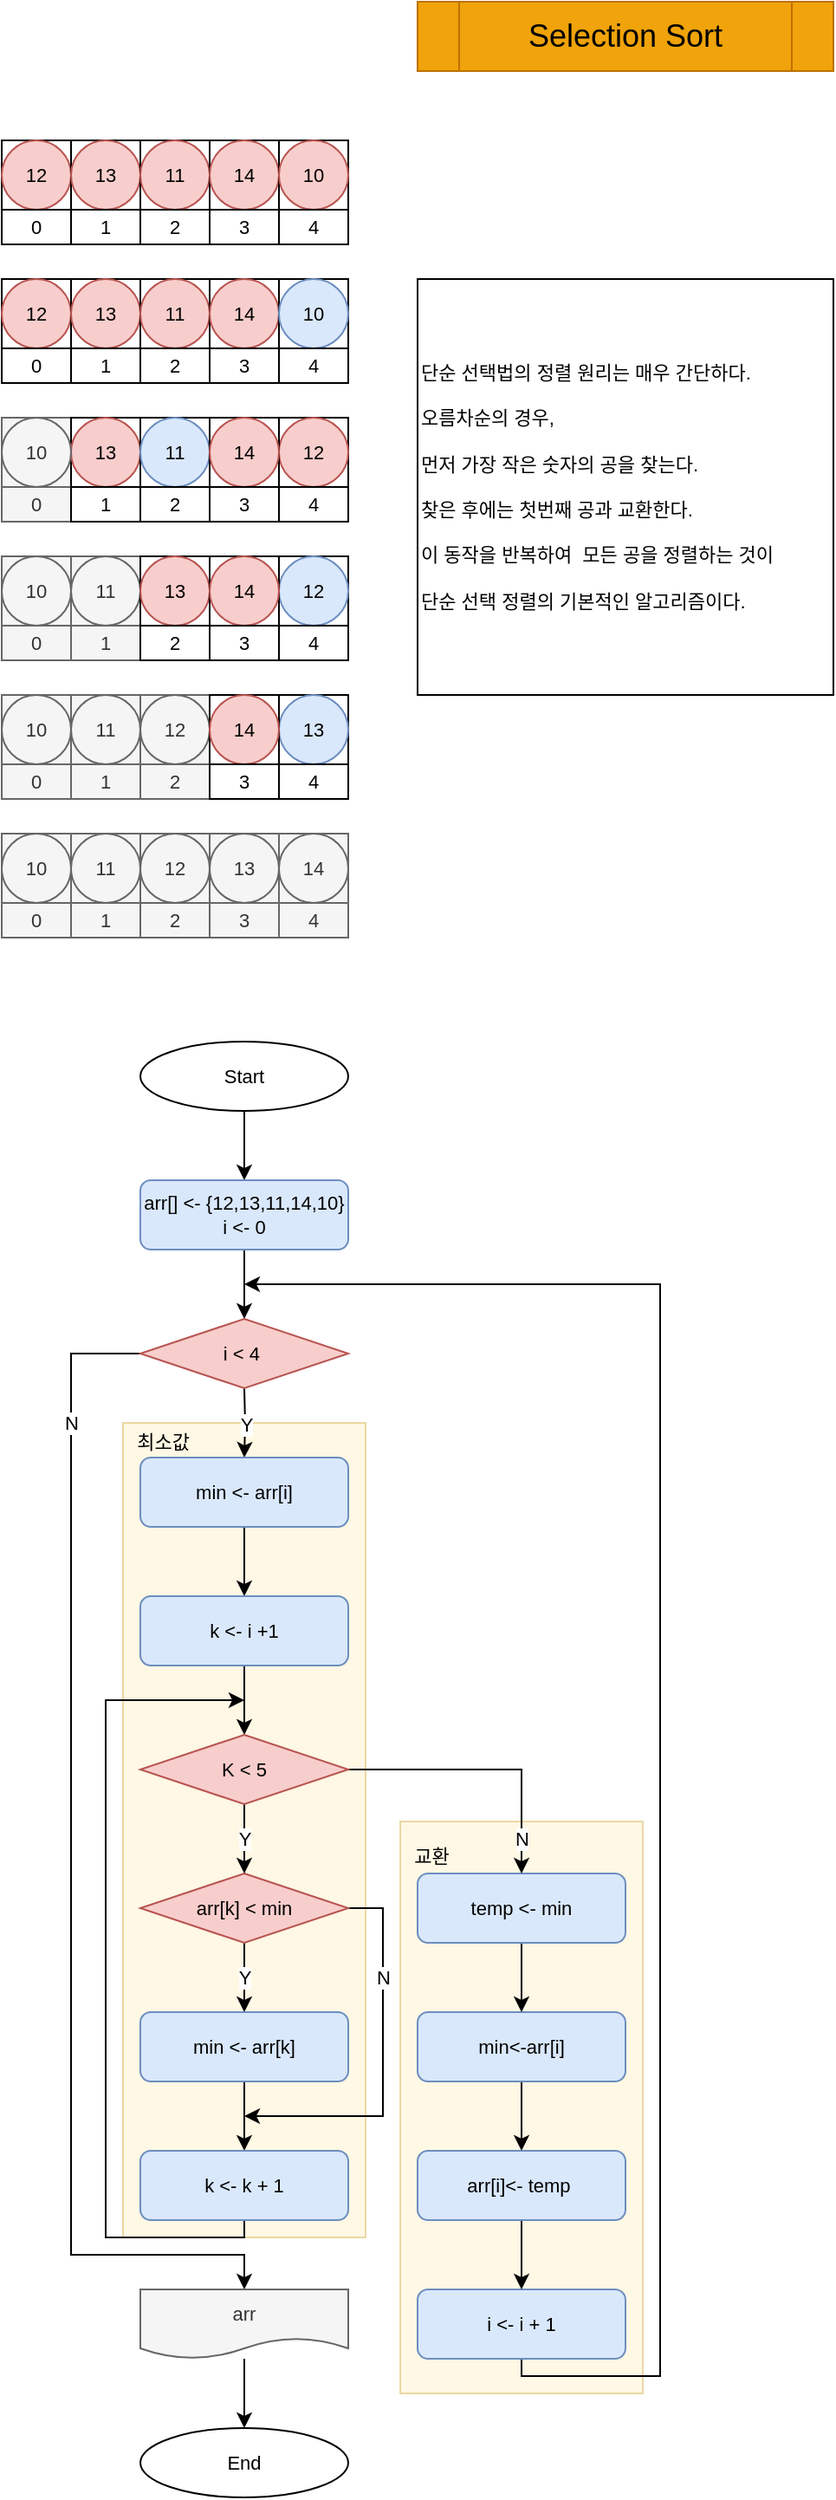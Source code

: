 <mxfile version="19.0.3" type="device"><diagram id="1zaJcTdEsIQ5vD983Wjg" name="Page-1"><mxGraphModel dx="1886" dy="913" grid="1" gridSize="10" guides="1" tooltips="1" connect="1" arrows="1" fold="1" page="1" pageScale="1" pageWidth="850" pageHeight="1100" math="0" shadow="0"><root><mxCell id="0"/><mxCell id="1" parent="0"/><mxCell id="PmNOYI1GM_DrGXLd2gm3-187" value="&amp;nbsp; 최소값&lt;br&gt;&lt;br&gt;&lt;br&gt;&lt;br&gt;&lt;br&gt;&lt;br&gt;&lt;br&gt;&lt;br&gt;&lt;br&gt;&lt;br&gt;&lt;br&gt;&lt;br&gt;&lt;br&gt;&lt;br&gt;&lt;br&gt;&lt;br&gt;&lt;br&gt;&lt;br&gt;&lt;br&gt;&lt;br&gt;&lt;br&gt;&lt;br&gt;&lt;br&gt;&lt;br&gt;&lt;br&gt;&lt;br&gt;&lt;br&gt;&lt;br&gt;&lt;br&gt;&lt;br&gt;&lt;br&gt;&lt;br&gt;&lt;br&gt;&lt;br&gt;&lt;br&gt;" style="rounded=0;whiteSpace=wrap;html=1;fontSize=11;fillColor=#fff2cc;strokeColor=#d6b656;opacity=50;align=left;" vertex="1" parent="1"><mxGeometry x="150" y="860" width="140" height="470" as="geometry"/></mxCell><mxCell id="PmNOYI1GM_DrGXLd2gm3-186" value="&amp;nbsp; 교환&lt;br&gt;&lt;br&gt;&lt;br&gt;&lt;br&gt;&lt;br&gt;&lt;br&gt;&lt;br&gt;&lt;br&gt;&lt;br&gt;&lt;br&gt;&lt;br&gt;&lt;br&gt;&lt;br&gt;&lt;br&gt;&lt;br&gt;&lt;br&gt;&lt;br&gt;&lt;br&gt;&lt;br&gt;&lt;br&gt;&lt;br&gt;&lt;br&gt;&lt;br&gt;" style="rounded=0;whiteSpace=wrap;html=1;fontSize=11;fillColor=#fff2cc;strokeColor=#d6b656;opacity=50;align=left;" vertex="1" parent="1"><mxGeometry x="310" y="1090" width="140" height="330" as="geometry"/></mxCell><mxCell id="PmNOYI1GM_DrGXLd2gm3-51" value="" style="rounded=0;whiteSpace=wrap;html=1;fontSize=11;" vertex="1" parent="1"><mxGeometry x="240" y="280" width="40" height="40" as="geometry"/></mxCell><mxCell id="PmNOYI1GM_DrGXLd2gm3-6" value="Selection Sort" style="shape=process;whiteSpace=wrap;html=1;backgroundOutline=1;fillColor=#f0a30a;fontColor=#000000;strokeColor=#BD7000;fontSize=18;" vertex="1" parent="1"><mxGeometry x="320" y="40" width="240" height="40" as="geometry"/></mxCell><mxCell id="PmNOYI1GM_DrGXLd2gm3-8" value="" style="rounded=0;whiteSpace=wrap;html=1;fontSize=11;" vertex="1" parent="1"><mxGeometry x="80" y="120" width="40" height="40" as="geometry"/></mxCell><mxCell id="PmNOYI1GM_DrGXLd2gm3-9" value="12" style="ellipse;whiteSpace=wrap;html=1;fontSize=11;fillColor=#f8cecc;strokeColor=#b85450;" vertex="1" parent="1"><mxGeometry x="80" y="120" width="40" height="40" as="geometry"/></mxCell><mxCell id="PmNOYI1GM_DrGXLd2gm3-10" value="0" style="rounded=0;whiteSpace=wrap;html=1;fontSize=11;" vertex="1" parent="1"><mxGeometry x="80" y="160" width="40" height="20" as="geometry"/></mxCell><mxCell id="PmNOYI1GM_DrGXLd2gm3-11" value="" style="rounded=0;whiteSpace=wrap;html=1;fontSize=11;" vertex="1" parent="1"><mxGeometry x="120" y="120" width="40" height="40" as="geometry"/></mxCell><mxCell id="PmNOYI1GM_DrGXLd2gm3-12" value="13" style="ellipse;whiteSpace=wrap;html=1;fontSize=11;fillColor=#f8cecc;strokeColor=#b85450;" vertex="1" parent="1"><mxGeometry x="120" y="120" width="40" height="40" as="geometry"/></mxCell><mxCell id="PmNOYI1GM_DrGXLd2gm3-13" value="1" style="rounded=0;whiteSpace=wrap;html=1;fontSize=11;" vertex="1" parent="1"><mxGeometry x="120" y="160" width="40" height="20" as="geometry"/></mxCell><mxCell id="PmNOYI1GM_DrGXLd2gm3-14" value="" style="rounded=0;whiteSpace=wrap;html=1;fontSize=11;" vertex="1" parent="1"><mxGeometry x="160" y="120" width="40" height="40" as="geometry"/></mxCell><mxCell id="PmNOYI1GM_DrGXLd2gm3-15" value="11" style="ellipse;whiteSpace=wrap;html=1;fontSize=11;fillColor=#f8cecc;strokeColor=#b85450;" vertex="1" parent="1"><mxGeometry x="160" y="120" width="40" height="40" as="geometry"/></mxCell><mxCell id="PmNOYI1GM_DrGXLd2gm3-16" value="2" style="rounded=0;whiteSpace=wrap;html=1;fontSize=11;" vertex="1" parent="1"><mxGeometry x="160" y="160" width="40" height="20" as="geometry"/></mxCell><mxCell id="PmNOYI1GM_DrGXLd2gm3-17" value="" style="rounded=0;whiteSpace=wrap;html=1;fontSize=11;" vertex="1" parent="1"><mxGeometry x="200" y="120" width="40" height="40" as="geometry"/></mxCell><mxCell id="PmNOYI1GM_DrGXLd2gm3-18" value="14" style="ellipse;whiteSpace=wrap;html=1;fontSize=11;fillColor=#f8cecc;strokeColor=#b85450;" vertex="1" parent="1"><mxGeometry x="200" y="120" width="40" height="40" as="geometry"/></mxCell><mxCell id="PmNOYI1GM_DrGXLd2gm3-19" value="3" style="rounded=0;whiteSpace=wrap;html=1;fontSize=11;" vertex="1" parent="1"><mxGeometry x="200" y="160" width="40" height="20" as="geometry"/></mxCell><mxCell id="PmNOYI1GM_DrGXLd2gm3-20" value="" style="rounded=0;whiteSpace=wrap;html=1;fontSize=11;" vertex="1" parent="1"><mxGeometry x="240" y="120" width="40" height="40" as="geometry"/></mxCell><mxCell id="PmNOYI1GM_DrGXLd2gm3-21" value="10" style="ellipse;whiteSpace=wrap;html=1;fontSize=11;fillColor=#f8cecc;strokeColor=#b85450;" vertex="1" parent="1"><mxGeometry x="240" y="120" width="40" height="40" as="geometry"/></mxCell><mxCell id="PmNOYI1GM_DrGXLd2gm3-22" value="4" style="rounded=0;whiteSpace=wrap;html=1;fontSize=11;" vertex="1" parent="1"><mxGeometry x="240" y="160" width="40" height="20" as="geometry"/></mxCell><mxCell id="PmNOYI1GM_DrGXLd2gm3-23" value="단순 선택법의 정렬 원리는 매우 간단하다.&amp;nbsp;&lt;br&gt;&lt;br&gt;오름차순의 경우, &lt;br&gt;&lt;br&gt;먼저 가장 작은 숫자의 공을 찾는다. &lt;br&gt;&lt;br&gt;찾은 후에는 첫번째 공과 교환한다.&lt;br&gt;&lt;br&gt;이 동작을 반복하여&amp;nbsp; 모든 공을 정렬하는 것이 &lt;br&gt;&lt;br&gt;단순 선택 정렬의 기본적인 알고리즘이다." style="rounded=0;whiteSpace=wrap;html=1;fontSize=11;align=left;" vertex="1" parent="1"><mxGeometry x="320" y="200" width="240" height="240" as="geometry"/></mxCell><mxCell id="PmNOYI1GM_DrGXLd2gm3-24" value="" style="rounded=0;whiteSpace=wrap;html=1;fontSize=11;" vertex="1" parent="1"><mxGeometry x="80" y="200" width="40" height="40" as="geometry"/></mxCell><mxCell id="PmNOYI1GM_DrGXLd2gm3-25" value="12" style="ellipse;whiteSpace=wrap;html=1;fontSize=11;fillColor=#f8cecc;strokeColor=#b85450;" vertex="1" parent="1"><mxGeometry x="80" y="200" width="40" height="40" as="geometry"/></mxCell><mxCell id="PmNOYI1GM_DrGXLd2gm3-26" value="0" style="rounded=0;whiteSpace=wrap;html=1;fontSize=11;" vertex="1" parent="1"><mxGeometry x="80" y="240" width="40" height="20" as="geometry"/></mxCell><mxCell id="PmNOYI1GM_DrGXLd2gm3-27" value="" style="rounded=0;whiteSpace=wrap;html=1;fontSize=11;" vertex="1" parent="1"><mxGeometry x="120" y="200" width="40" height="40" as="geometry"/></mxCell><mxCell id="PmNOYI1GM_DrGXLd2gm3-28" value="13" style="ellipse;whiteSpace=wrap;html=1;fontSize=11;fillColor=#f8cecc;strokeColor=#b85450;" vertex="1" parent="1"><mxGeometry x="120" y="200" width="40" height="40" as="geometry"/></mxCell><mxCell id="PmNOYI1GM_DrGXLd2gm3-29" value="1" style="rounded=0;whiteSpace=wrap;html=1;fontSize=11;" vertex="1" parent="1"><mxGeometry x="120" y="240" width="40" height="20" as="geometry"/></mxCell><mxCell id="PmNOYI1GM_DrGXLd2gm3-30" value="" style="rounded=0;whiteSpace=wrap;html=1;fontSize=11;" vertex="1" parent="1"><mxGeometry x="160" y="200" width="40" height="40" as="geometry"/></mxCell><mxCell id="PmNOYI1GM_DrGXLd2gm3-31" value="11" style="ellipse;whiteSpace=wrap;html=1;fontSize=11;fillColor=#f8cecc;strokeColor=#b85450;" vertex="1" parent="1"><mxGeometry x="160" y="200" width="40" height="40" as="geometry"/></mxCell><mxCell id="PmNOYI1GM_DrGXLd2gm3-32" value="2" style="rounded=0;whiteSpace=wrap;html=1;fontSize=11;" vertex="1" parent="1"><mxGeometry x="160" y="240" width="40" height="20" as="geometry"/></mxCell><mxCell id="PmNOYI1GM_DrGXLd2gm3-33" value="" style="rounded=0;whiteSpace=wrap;html=1;fontSize=11;" vertex="1" parent="1"><mxGeometry x="200" y="200" width="40" height="40" as="geometry"/></mxCell><mxCell id="PmNOYI1GM_DrGXLd2gm3-34" value="14" style="ellipse;whiteSpace=wrap;html=1;fontSize=11;fillColor=#f8cecc;strokeColor=#b85450;" vertex="1" parent="1"><mxGeometry x="200" y="200" width="40" height="40" as="geometry"/></mxCell><mxCell id="PmNOYI1GM_DrGXLd2gm3-35" value="3" style="rounded=0;whiteSpace=wrap;html=1;fontSize=11;" vertex="1" parent="1"><mxGeometry x="200" y="240" width="40" height="20" as="geometry"/></mxCell><mxCell id="PmNOYI1GM_DrGXLd2gm3-36" value="" style="rounded=0;whiteSpace=wrap;html=1;fontSize=11;" vertex="1" parent="1"><mxGeometry x="240" y="200" width="40" height="40" as="geometry"/></mxCell><mxCell id="PmNOYI1GM_DrGXLd2gm3-37" value="10" style="ellipse;whiteSpace=wrap;html=1;fontSize=11;fillColor=#dae8fc;strokeColor=#6c8ebf;" vertex="1" parent="1"><mxGeometry x="240" y="200" width="40" height="40" as="geometry"/></mxCell><mxCell id="PmNOYI1GM_DrGXLd2gm3-38" value="4" style="rounded=0;whiteSpace=wrap;html=1;fontSize=11;" vertex="1" parent="1"><mxGeometry x="240" y="240" width="40" height="20" as="geometry"/></mxCell><mxCell id="PmNOYI1GM_DrGXLd2gm3-39" value="" style="rounded=0;whiteSpace=wrap;html=1;fontSize=11;fillColor=#f5f5f5;fontColor=#333333;strokeColor=#666666;" vertex="1" parent="1"><mxGeometry x="80" y="280" width="40" height="40" as="geometry"/></mxCell><mxCell id="PmNOYI1GM_DrGXLd2gm3-40" value="12" style="ellipse;whiteSpace=wrap;html=1;fontSize=11;fillColor=#f8cecc;strokeColor=#b85450;" vertex="1" parent="1"><mxGeometry x="240" y="280" width="40" height="40" as="geometry"/></mxCell><mxCell id="PmNOYI1GM_DrGXLd2gm3-41" value="0" style="rounded=0;whiteSpace=wrap;html=1;fontSize=11;fillColor=#f5f5f5;fontColor=#333333;strokeColor=#666666;" vertex="1" parent="1"><mxGeometry x="80" y="320" width="40" height="20" as="geometry"/></mxCell><mxCell id="PmNOYI1GM_DrGXLd2gm3-42" value="" style="rounded=0;whiteSpace=wrap;html=1;fontSize=11;" vertex="1" parent="1"><mxGeometry x="120" y="280" width="40" height="40" as="geometry"/></mxCell><mxCell id="PmNOYI1GM_DrGXLd2gm3-43" value="13" style="ellipse;whiteSpace=wrap;html=1;fontSize=11;fillColor=#f8cecc;strokeColor=#b85450;" vertex="1" parent="1"><mxGeometry x="120" y="280" width="40" height="40" as="geometry"/></mxCell><mxCell id="PmNOYI1GM_DrGXLd2gm3-44" value="1" style="rounded=0;whiteSpace=wrap;html=1;fontSize=11;" vertex="1" parent="1"><mxGeometry x="120" y="320" width="40" height="20" as="geometry"/></mxCell><mxCell id="PmNOYI1GM_DrGXLd2gm3-45" value="" style="rounded=0;whiteSpace=wrap;html=1;fontSize=11;" vertex="1" parent="1"><mxGeometry x="160" y="280" width="40" height="40" as="geometry"/></mxCell><mxCell id="PmNOYI1GM_DrGXLd2gm3-46" value="11" style="ellipse;whiteSpace=wrap;html=1;fontSize=11;fillColor=#dae8fc;strokeColor=#6c8ebf;" vertex="1" parent="1"><mxGeometry x="160" y="280" width="40" height="40" as="geometry"/></mxCell><mxCell id="PmNOYI1GM_DrGXLd2gm3-47" value="2" style="rounded=0;whiteSpace=wrap;html=1;fontSize=11;" vertex="1" parent="1"><mxGeometry x="160" y="320" width="40" height="20" as="geometry"/></mxCell><mxCell id="PmNOYI1GM_DrGXLd2gm3-48" value="" style="rounded=0;whiteSpace=wrap;html=1;fontSize=11;" vertex="1" parent="1"><mxGeometry x="200" y="280" width="40" height="40" as="geometry"/></mxCell><mxCell id="PmNOYI1GM_DrGXLd2gm3-49" value="14" style="ellipse;whiteSpace=wrap;html=1;fontSize=11;fillColor=#f8cecc;strokeColor=#b85450;" vertex="1" parent="1"><mxGeometry x="200" y="280" width="40" height="40" as="geometry"/></mxCell><mxCell id="PmNOYI1GM_DrGXLd2gm3-50" value="3" style="rounded=0;whiteSpace=wrap;html=1;fontSize=11;" vertex="1" parent="1"><mxGeometry x="200" y="320" width="40" height="20" as="geometry"/></mxCell><mxCell id="PmNOYI1GM_DrGXLd2gm3-52" value="10" style="ellipse;whiteSpace=wrap;html=1;fontSize=11;fillColor=#f5f5f5;strokeColor=#666666;fontColor=#333333;" vertex="1" parent="1"><mxGeometry x="80" y="280" width="40" height="40" as="geometry"/></mxCell><mxCell id="PmNOYI1GM_DrGXLd2gm3-53" value="4" style="rounded=0;whiteSpace=wrap;html=1;fontSize=11;" vertex="1" parent="1"><mxGeometry x="240" y="320" width="40" height="20" as="geometry"/></mxCell><mxCell id="PmNOYI1GM_DrGXLd2gm3-54" value="" style="rounded=0;whiteSpace=wrap;html=1;fontSize=11;" vertex="1" parent="1"><mxGeometry x="240" y="360" width="40" height="40" as="geometry"/></mxCell><mxCell id="PmNOYI1GM_DrGXLd2gm3-55" value="" style="rounded=0;whiteSpace=wrap;html=1;fontSize=11;fillColor=#f5f5f5;fontColor=#333333;strokeColor=#666666;" vertex="1" parent="1"><mxGeometry x="80" y="360" width="40" height="40" as="geometry"/></mxCell><mxCell id="PmNOYI1GM_DrGXLd2gm3-56" value="12" style="ellipse;whiteSpace=wrap;html=1;fontSize=11;fillColor=#dae8fc;strokeColor=#6c8ebf;" vertex="1" parent="1"><mxGeometry x="240" y="360" width="40" height="40" as="geometry"/></mxCell><mxCell id="PmNOYI1GM_DrGXLd2gm3-57" value="0" style="rounded=0;whiteSpace=wrap;html=1;fontSize=11;fillColor=#f5f5f5;fontColor=#333333;strokeColor=#666666;" vertex="1" parent="1"><mxGeometry x="80" y="400" width="40" height="20" as="geometry"/></mxCell><mxCell id="PmNOYI1GM_DrGXLd2gm3-58" value="" style="rounded=0;whiteSpace=wrap;html=1;fontSize=11;fillColor=#f5f5f5;fontColor=#333333;strokeColor=#666666;" vertex="1" parent="1"><mxGeometry x="120" y="360" width="40" height="40" as="geometry"/></mxCell><mxCell id="PmNOYI1GM_DrGXLd2gm3-59" value="11" style="ellipse;whiteSpace=wrap;html=1;fontSize=11;fillColor=#f5f5f5;strokeColor=#666666;fontColor=#333333;" vertex="1" parent="1"><mxGeometry x="120" y="360" width="40" height="40" as="geometry"/></mxCell><mxCell id="PmNOYI1GM_DrGXLd2gm3-60" value="1" style="rounded=0;whiteSpace=wrap;html=1;fontSize=11;fillColor=#f5f5f5;fontColor=#333333;strokeColor=#666666;" vertex="1" parent="1"><mxGeometry x="120" y="400" width="40" height="20" as="geometry"/></mxCell><mxCell id="PmNOYI1GM_DrGXLd2gm3-61" value="" style="rounded=0;whiteSpace=wrap;html=1;fontSize=11;" vertex="1" parent="1"><mxGeometry x="160" y="360" width="40" height="40" as="geometry"/></mxCell><mxCell id="PmNOYI1GM_DrGXLd2gm3-62" value="13" style="ellipse;whiteSpace=wrap;html=1;fontSize=11;fillColor=#f8cecc;strokeColor=#b85450;" vertex="1" parent="1"><mxGeometry x="160" y="360" width="40" height="40" as="geometry"/></mxCell><mxCell id="PmNOYI1GM_DrGXLd2gm3-63" value="2" style="rounded=0;whiteSpace=wrap;html=1;fontSize=11;" vertex="1" parent="1"><mxGeometry x="160" y="400" width="40" height="20" as="geometry"/></mxCell><mxCell id="PmNOYI1GM_DrGXLd2gm3-64" value="" style="rounded=0;whiteSpace=wrap;html=1;fontSize=11;" vertex="1" parent="1"><mxGeometry x="200" y="360" width="40" height="40" as="geometry"/></mxCell><mxCell id="PmNOYI1GM_DrGXLd2gm3-65" value="14" style="ellipse;whiteSpace=wrap;html=1;fontSize=11;fillColor=#f8cecc;strokeColor=#b85450;" vertex="1" parent="1"><mxGeometry x="200" y="360" width="40" height="40" as="geometry"/></mxCell><mxCell id="PmNOYI1GM_DrGXLd2gm3-66" value="3" style="rounded=0;whiteSpace=wrap;html=1;fontSize=11;" vertex="1" parent="1"><mxGeometry x="200" y="400" width="40" height="20" as="geometry"/></mxCell><mxCell id="PmNOYI1GM_DrGXLd2gm3-67" value="10" style="ellipse;whiteSpace=wrap;html=1;fontSize=11;fillColor=#f5f5f5;strokeColor=#666666;fontColor=#333333;" vertex="1" parent="1"><mxGeometry x="80" y="360" width="40" height="40" as="geometry"/></mxCell><mxCell id="PmNOYI1GM_DrGXLd2gm3-68" value="4" style="rounded=0;whiteSpace=wrap;html=1;fontSize=11;" vertex="1" parent="1"><mxGeometry x="240" y="400" width="40" height="20" as="geometry"/></mxCell><mxCell id="PmNOYI1GM_DrGXLd2gm3-69" value="" style="rounded=0;whiteSpace=wrap;html=1;fontSize=11;" vertex="1" parent="1"><mxGeometry x="240" y="440" width="40" height="40" as="geometry"/></mxCell><mxCell id="PmNOYI1GM_DrGXLd2gm3-70" value="" style="rounded=0;whiteSpace=wrap;html=1;fontSize=11;fillColor=#f5f5f5;fontColor=#333333;strokeColor=#666666;" vertex="1" parent="1"><mxGeometry x="80" y="440" width="40" height="40" as="geometry"/></mxCell><mxCell id="PmNOYI1GM_DrGXLd2gm3-71" value="13" style="ellipse;whiteSpace=wrap;html=1;fontSize=11;fillColor=#dae8fc;strokeColor=#6c8ebf;" vertex="1" parent="1"><mxGeometry x="240" y="440" width="40" height="40" as="geometry"/></mxCell><mxCell id="PmNOYI1GM_DrGXLd2gm3-72" value="0" style="rounded=0;whiteSpace=wrap;html=1;fontSize=11;fillColor=#f5f5f5;fontColor=#333333;strokeColor=#666666;" vertex="1" parent="1"><mxGeometry x="80" y="480" width="40" height="20" as="geometry"/></mxCell><mxCell id="PmNOYI1GM_DrGXLd2gm3-73" value="" style="rounded=0;whiteSpace=wrap;html=1;fontSize=11;fillColor=#f5f5f5;fontColor=#333333;strokeColor=#666666;" vertex="1" parent="1"><mxGeometry x="120" y="440" width="40" height="40" as="geometry"/></mxCell><mxCell id="PmNOYI1GM_DrGXLd2gm3-74" value="11" style="ellipse;whiteSpace=wrap;html=1;fontSize=11;fillColor=#f5f5f5;strokeColor=#666666;fontColor=#333333;" vertex="1" parent="1"><mxGeometry x="120" y="440" width="40" height="40" as="geometry"/></mxCell><mxCell id="PmNOYI1GM_DrGXLd2gm3-75" value="1" style="rounded=0;whiteSpace=wrap;html=1;fontSize=11;fillColor=#f5f5f5;fontColor=#333333;strokeColor=#666666;" vertex="1" parent="1"><mxGeometry x="120" y="480" width="40" height="20" as="geometry"/></mxCell><mxCell id="PmNOYI1GM_DrGXLd2gm3-76" value="" style="rounded=0;whiteSpace=wrap;html=1;fontSize=11;fillColor=#f5f5f5;fontColor=#333333;strokeColor=#666666;" vertex="1" parent="1"><mxGeometry x="160" y="440" width="40" height="40" as="geometry"/></mxCell><mxCell id="PmNOYI1GM_DrGXLd2gm3-77" value="12" style="ellipse;whiteSpace=wrap;html=1;fontSize=11;fillColor=#f5f5f5;strokeColor=#666666;fontColor=#333333;" vertex="1" parent="1"><mxGeometry x="160" y="440" width="40" height="40" as="geometry"/></mxCell><mxCell id="PmNOYI1GM_DrGXLd2gm3-78" value="2" style="rounded=0;whiteSpace=wrap;html=1;fontSize=11;fillColor=#f5f5f5;fontColor=#333333;strokeColor=#666666;" vertex="1" parent="1"><mxGeometry x="160" y="480" width="40" height="20" as="geometry"/></mxCell><mxCell id="PmNOYI1GM_DrGXLd2gm3-79" value="" style="rounded=0;whiteSpace=wrap;html=1;fontSize=11;" vertex="1" parent="1"><mxGeometry x="200" y="440" width="40" height="40" as="geometry"/></mxCell><mxCell id="PmNOYI1GM_DrGXLd2gm3-80" value="14" style="ellipse;whiteSpace=wrap;html=1;fontSize=11;fillColor=#f8cecc;strokeColor=#b85450;" vertex="1" parent="1"><mxGeometry x="200" y="440" width="40" height="40" as="geometry"/></mxCell><mxCell id="PmNOYI1GM_DrGXLd2gm3-81" value="3" style="rounded=0;whiteSpace=wrap;html=1;fontSize=11;" vertex="1" parent="1"><mxGeometry x="200" y="480" width="40" height="20" as="geometry"/></mxCell><mxCell id="PmNOYI1GM_DrGXLd2gm3-82" value="10" style="ellipse;whiteSpace=wrap;html=1;fontSize=11;fillColor=#f5f5f5;strokeColor=#666666;fontColor=#333333;" vertex="1" parent="1"><mxGeometry x="80" y="440" width="40" height="40" as="geometry"/></mxCell><mxCell id="PmNOYI1GM_DrGXLd2gm3-83" value="4" style="rounded=0;whiteSpace=wrap;html=1;fontSize=11;" vertex="1" parent="1"><mxGeometry x="240" y="480" width="40" height="20" as="geometry"/></mxCell><mxCell id="PmNOYI1GM_DrGXLd2gm3-84" value="" style="rounded=0;whiteSpace=wrap;html=1;fontSize=11;fillColor=#f5f5f5;strokeColor=#666666;fontColor=#333333;" vertex="1" parent="1"><mxGeometry x="240" y="520" width="40" height="40" as="geometry"/></mxCell><mxCell id="PmNOYI1GM_DrGXLd2gm3-85" value="" style="rounded=0;whiteSpace=wrap;html=1;fontSize=11;fillColor=#f5f5f5;strokeColor=#666666;fontColor=#333333;" vertex="1" parent="1"><mxGeometry x="80" y="520" width="40" height="40" as="geometry"/></mxCell><mxCell id="PmNOYI1GM_DrGXLd2gm3-86" value="14" style="ellipse;whiteSpace=wrap;html=1;fontSize=11;fillColor=#f5f5f5;strokeColor=#666666;fontColor=#333333;" vertex="1" parent="1"><mxGeometry x="240" y="520" width="40" height="40" as="geometry"/></mxCell><mxCell id="PmNOYI1GM_DrGXLd2gm3-87" value="0" style="rounded=0;whiteSpace=wrap;html=1;fontSize=11;fillColor=#f5f5f5;strokeColor=#666666;fontColor=#333333;" vertex="1" parent="1"><mxGeometry x="80" y="560" width="40" height="20" as="geometry"/></mxCell><mxCell id="PmNOYI1GM_DrGXLd2gm3-88" value="" style="rounded=0;whiteSpace=wrap;html=1;fontSize=11;fillColor=#f5f5f5;strokeColor=#666666;fontColor=#333333;" vertex="1" parent="1"><mxGeometry x="120" y="520" width="40" height="40" as="geometry"/></mxCell><mxCell id="PmNOYI1GM_DrGXLd2gm3-89" value="11" style="ellipse;whiteSpace=wrap;html=1;fontSize=11;fillColor=#f5f5f5;strokeColor=#666666;fontColor=#333333;" vertex="1" parent="1"><mxGeometry x="120" y="520" width="40" height="40" as="geometry"/></mxCell><mxCell id="PmNOYI1GM_DrGXLd2gm3-90" value="1" style="rounded=0;whiteSpace=wrap;html=1;fontSize=11;fillColor=#f5f5f5;strokeColor=#666666;fontColor=#333333;" vertex="1" parent="1"><mxGeometry x="120" y="560" width="40" height="20" as="geometry"/></mxCell><mxCell id="PmNOYI1GM_DrGXLd2gm3-91" value="" style="rounded=0;whiteSpace=wrap;html=1;fontSize=11;fillColor=#f5f5f5;strokeColor=#666666;fontColor=#333333;" vertex="1" parent="1"><mxGeometry x="160" y="520" width="40" height="40" as="geometry"/></mxCell><mxCell id="PmNOYI1GM_DrGXLd2gm3-92" value="12" style="ellipse;whiteSpace=wrap;html=1;fontSize=11;fillColor=#f5f5f5;strokeColor=#666666;fontColor=#333333;" vertex="1" parent="1"><mxGeometry x="160" y="520" width="40" height="40" as="geometry"/></mxCell><mxCell id="PmNOYI1GM_DrGXLd2gm3-93" value="2" style="rounded=0;whiteSpace=wrap;html=1;fontSize=11;fillColor=#f5f5f5;strokeColor=#666666;fontColor=#333333;" vertex="1" parent="1"><mxGeometry x="160" y="560" width="40" height="20" as="geometry"/></mxCell><mxCell id="PmNOYI1GM_DrGXLd2gm3-94" value="" style="rounded=0;whiteSpace=wrap;html=1;fontSize=11;fillColor=#f5f5f5;strokeColor=#666666;fontColor=#333333;" vertex="1" parent="1"><mxGeometry x="200" y="520" width="40" height="40" as="geometry"/></mxCell><mxCell id="PmNOYI1GM_DrGXLd2gm3-95" value="13" style="ellipse;whiteSpace=wrap;html=1;fontSize=11;fillColor=#f5f5f5;strokeColor=#666666;fontColor=#333333;" vertex="1" parent="1"><mxGeometry x="200" y="520" width="40" height="40" as="geometry"/></mxCell><mxCell id="PmNOYI1GM_DrGXLd2gm3-96" value="3" style="rounded=0;whiteSpace=wrap;html=1;fontSize=11;fillColor=#f5f5f5;strokeColor=#666666;fontColor=#333333;" vertex="1" parent="1"><mxGeometry x="200" y="560" width="40" height="20" as="geometry"/></mxCell><mxCell id="PmNOYI1GM_DrGXLd2gm3-97" value="10" style="ellipse;whiteSpace=wrap;html=1;fontSize=11;fillColor=#f5f5f5;strokeColor=#666666;fontColor=#333333;" vertex="1" parent="1"><mxGeometry x="80" y="520" width="40" height="40" as="geometry"/></mxCell><mxCell id="PmNOYI1GM_DrGXLd2gm3-98" value="4" style="rounded=0;whiteSpace=wrap;html=1;fontSize=11;fillColor=#f5f5f5;strokeColor=#666666;fontColor=#333333;" vertex="1" parent="1"><mxGeometry x="240" y="560" width="40" height="20" as="geometry"/></mxCell><mxCell id="PmNOYI1GM_DrGXLd2gm3-111" style="edgeStyle=orthogonalEdgeStyle;rounded=0;orthogonalLoop=1;jettySize=auto;html=1;entryX=0.5;entryY=0;entryDx=0;entryDy=0;fontSize=11;" edge="1" parent="1" target="PmNOYI1GM_DrGXLd2gm3-103"><mxGeometry relative="1" as="geometry"><mxPoint x="660" y="440" as="sourcePoint"/></mxGeometry></mxCell><mxCell id="PmNOYI1GM_DrGXLd2gm3-110" style="edgeStyle=orthogonalEdgeStyle;rounded=0;orthogonalLoop=1;jettySize=auto;html=1;fontSize=11;" edge="1" parent="1" source="PmNOYI1GM_DrGXLd2gm3-102"><mxGeometry relative="1" as="geometry"><mxPoint x="660" y="400" as="targetPoint"/></mxGeometry></mxCell><mxCell id="PmNOYI1GM_DrGXLd2gm3-120" value="Y" style="edgeStyle=orthogonalEdgeStyle;rounded=0;orthogonalLoop=1;jettySize=auto;html=1;entryX=0.5;entryY=0;entryDx=0;entryDy=0;fontSize=11;" edge="1" parent="1"><mxGeometry relative="1" as="geometry"><mxPoint x="220" y="840.0" as="sourcePoint"/><mxPoint x="220" y="880" as="targetPoint"/></mxGeometry></mxCell><mxCell id="PmNOYI1GM_DrGXLd2gm3-122" value="Y" style="edgeStyle=orthogonalEdgeStyle;rounded=0;orthogonalLoop=1;jettySize=auto;html=1;fontSize=11;entryX=0.5;entryY=0;entryDx=0;entryDy=0;" edge="1" parent="1" source="PmNOYI1GM_DrGXLd2gm3-117" target="PmNOYI1GM_DrGXLd2gm3-123"><mxGeometry relative="1" as="geometry"><mxPoint x="220" y="1260" as="targetPoint"/></mxGeometry></mxCell><mxCell id="PmNOYI1GM_DrGXLd2gm3-184" value="N" style="edgeStyle=orthogonalEdgeStyle;rounded=0;orthogonalLoop=1;jettySize=auto;html=1;fontSize=11;" edge="1" parent="1" source="PmNOYI1GM_DrGXLd2gm3-117"><mxGeometry x="-0.455" relative="1" as="geometry"><mxPoint x="220" y="1260" as="targetPoint"/><Array as="points"><mxPoint x="300" y="1140"/><mxPoint x="300" y="1260"/><mxPoint x="220" y="1260"/></Array><mxPoint as="offset"/></mxGeometry></mxCell><mxCell id="PmNOYI1GM_DrGXLd2gm3-117" value="arr[k] &amp;lt; min" style="rhombus;whiteSpace=wrap;html=1;fontSize=11;fillColor=#f8cecc;strokeColor=#b85450;" vertex="1" parent="1"><mxGeometry x="160" y="1120" width="120" height="40" as="geometry"/></mxCell><mxCell id="PmNOYI1GM_DrGXLd2gm3-173" style="edgeStyle=orthogonalEdgeStyle;rounded=0;orthogonalLoop=1;jettySize=auto;html=1;entryX=0.5;entryY=0;entryDx=0;entryDy=0;fontSize=11;" edge="1" parent="1" source="PmNOYI1GM_DrGXLd2gm3-123" target="PmNOYI1GM_DrGXLd2gm3-171"><mxGeometry relative="1" as="geometry"/></mxCell><mxCell id="PmNOYI1GM_DrGXLd2gm3-123" value="min &amp;lt;- arr[k]" style="rounded=1;whiteSpace=wrap;html=1;fontSize=11;fillColor=#dae8fc;strokeColor=#6c8ebf;" vertex="1" parent="1"><mxGeometry x="160" y="1200" width="120" height="40" as="geometry"/></mxCell><mxCell id="PmNOYI1GM_DrGXLd2gm3-130" style="edgeStyle=orthogonalEdgeStyle;rounded=0;orthogonalLoop=1;jettySize=auto;html=1;entryX=0.5;entryY=0;entryDx=0;entryDy=0;fontSize=11;" edge="1" parent="1" source="PmNOYI1GM_DrGXLd2gm3-131" target="PmNOYI1GM_DrGXLd2gm3-132"><mxGeometry relative="1" as="geometry"/></mxCell><mxCell id="PmNOYI1GM_DrGXLd2gm3-131" value="Start" style="ellipse;whiteSpace=wrap;html=1;fontSize=11;" vertex="1" parent="1"><mxGeometry x="160" y="640" width="120" height="40" as="geometry"/></mxCell><mxCell id="PmNOYI1GM_DrGXLd2gm3-149" style="edgeStyle=orthogonalEdgeStyle;rounded=0;orthogonalLoop=1;jettySize=auto;html=1;entryX=0.5;entryY=0;entryDx=0;entryDy=0;fontSize=11;" edge="1" parent="1" source="PmNOYI1GM_DrGXLd2gm3-132"><mxGeometry relative="1" as="geometry"><mxPoint x="220" y="800.0" as="targetPoint"/></mxGeometry></mxCell><mxCell id="PmNOYI1GM_DrGXLd2gm3-132" value="arr[] &amp;lt;- {12,13,11,14,10}&lt;br&gt;i &amp;lt;- 0" style="rounded=1;whiteSpace=wrap;html=1;fontSize=11;fillColor=#dae8fc;strokeColor=#6c8ebf;" vertex="1" parent="1"><mxGeometry x="160" y="720" width="120" height="40" as="geometry"/></mxCell><mxCell id="PmNOYI1GM_DrGXLd2gm3-142" value="End" style="ellipse;whiteSpace=wrap;html=1;fontSize=11;" vertex="1" parent="1"><mxGeometry x="160" y="1440" width="120" height="40" as="geometry"/></mxCell><mxCell id="PmNOYI1GM_DrGXLd2gm3-175" style="edgeStyle=orthogonalEdgeStyle;rounded=0;orthogonalLoop=1;jettySize=auto;html=1;fontSize=11;" edge="1" parent="1" source="PmNOYI1GM_DrGXLd2gm3-151"><mxGeometry relative="1" as="geometry"><mxPoint x="220.0" y="780" as="targetPoint"/><Array as="points"><mxPoint x="380" y="1410"/><mxPoint x="460" y="1410"/><mxPoint x="460" y="780"/></Array></mxGeometry></mxCell><mxCell id="PmNOYI1GM_DrGXLd2gm3-151" value="i &amp;lt;- i + 1" style="rounded=1;whiteSpace=wrap;html=1;fontSize=11;fillColor=#dae8fc;strokeColor=#6c8ebf;" vertex="1" parent="1"><mxGeometry x="320" y="1360" width="120" height="40" as="geometry"/></mxCell><mxCell id="PmNOYI1GM_DrGXLd2gm3-152" style="edgeStyle=orthogonalEdgeStyle;rounded=0;orthogonalLoop=1;jettySize=auto;html=1;entryX=0.5;entryY=0;entryDx=0;entryDy=0;fontSize=11;" edge="1" parent="1" source="PmNOYI1GM_DrGXLd2gm3-153" target="PmNOYI1GM_DrGXLd2gm3-156"><mxGeometry relative="1" as="geometry"/></mxCell><mxCell id="PmNOYI1GM_DrGXLd2gm3-153" value="min&amp;lt;-arr[i]" style="rounded=1;whiteSpace=wrap;html=1;fontSize=11;fillColor=#dae8fc;strokeColor=#6c8ebf;" vertex="1" parent="1"><mxGeometry x="320" y="1200" width="120" height="40" as="geometry"/></mxCell><mxCell id="PmNOYI1GM_DrGXLd2gm3-154" style="edgeStyle=orthogonalEdgeStyle;rounded=0;orthogonalLoop=1;jettySize=auto;html=1;entryX=0.5;entryY=0;entryDx=0;entryDy=0;fontSize=11;" edge="1" parent="1" source="PmNOYI1GM_DrGXLd2gm3-155" target="PmNOYI1GM_DrGXLd2gm3-153"><mxGeometry relative="1" as="geometry"/></mxCell><mxCell id="PmNOYI1GM_DrGXLd2gm3-155" value="temp &amp;lt;- min" style="rounded=1;whiteSpace=wrap;html=1;fontSize=11;fillColor=#dae8fc;strokeColor=#6c8ebf;" vertex="1" parent="1"><mxGeometry x="320" y="1120" width="120" height="40" as="geometry"/></mxCell><mxCell id="PmNOYI1GM_DrGXLd2gm3-159" style="edgeStyle=orthogonalEdgeStyle;rounded=0;orthogonalLoop=1;jettySize=auto;html=1;entryX=0.5;entryY=0;entryDx=0;entryDy=0;fontSize=11;" edge="1" parent="1" source="PmNOYI1GM_DrGXLd2gm3-156" target="PmNOYI1GM_DrGXLd2gm3-151"><mxGeometry relative="1" as="geometry"/></mxCell><mxCell id="PmNOYI1GM_DrGXLd2gm3-156" value="arr[i]&amp;lt;- temp&amp;nbsp;" style="rounded=1;whiteSpace=wrap;html=1;fontSize=11;fillColor=#dae8fc;strokeColor=#6c8ebf;" vertex="1" parent="1"><mxGeometry x="320" y="1280" width="120" height="40" as="geometry"/></mxCell><mxCell id="PmNOYI1GM_DrGXLd2gm3-180" value="N" style="edgeStyle=orthogonalEdgeStyle;rounded=0;orthogonalLoop=1;jettySize=auto;html=1;fontSize=11;" edge="1" parent="1" source="PmNOYI1GM_DrGXLd2gm3-157"><mxGeometry x="-0.765" relative="1" as="geometry"><mxPoint x="220" y="1360" as="targetPoint"/><Array as="points"><mxPoint x="120" y="820"/><mxPoint x="120" y="1340"/><mxPoint x="220" y="1340"/></Array><mxPoint as="offset"/></mxGeometry></mxCell><mxCell id="PmNOYI1GM_DrGXLd2gm3-157" value="i &amp;lt; 4&amp;nbsp;" style="rhombus;whiteSpace=wrap;html=1;fontSize=11;fillColor=#f8cecc;strokeColor=#b85450;" vertex="1" parent="1"><mxGeometry x="160" y="800" width="120" height="40" as="geometry"/></mxCell><mxCell id="PmNOYI1GM_DrGXLd2gm3-176" style="edgeStyle=orthogonalEdgeStyle;rounded=0;orthogonalLoop=1;jettySize=auto;html=1;fontSize=11;" edge="1" parent="1" source="PmNOYI1GM_DrGXLd2gm3-166" target="PmNOYI1GM_DrGXLd2gm3-169"><mxGeometry relative="1" as="geometry"/></mxCell><mxCell id="PmNOYI1GM_DrGXLd2gm3-166" value="min &amp;lt;- arr[i]" style="rounded=1;whiteSpace=wrap;html=1;fontSize=11;fillColor=#dae8fc;strokeColor=#6c8ebf;" vertex="1" parent="1"><mxGeometry x="160" y="880" width="120" height="40" as="geometry"/></mxCell><mxCell id="PmNOYI1GM_DrGXLd2gm3-177" style="edgeStyle=orthogonalEdgeStyle;rounded=0;orthogonalLoop=1;jettySize=auto;html=1;entryX=0.5;entryY=0;entryDx=0;entryDy=0;fontSize=11;" edge="1" parent="1" source="PmNOYI1GM_DrGXLd2gm3-169" target="PmNOYI1GM_DrGXLd2gm3-170"><mxGeometry relative="1" as="geometry"/></mxCell><mxCell id="PmNOYI1GM_DrGXLd2gm3-169" value="k &amp;lt;- i +1" style="rounded=1;whiteSpace=wrap;html=1;fontSize=11;fillColor=#dae8fc;strokeColor=#6c8ebf;" vertex="1" parent="1"><mxGeometry x="160" y="960" width="120" height="40" as="geometry"/></mxCell><mxCell id="PmNOYI1GM_DrGXLd2gm3-174" value="N" style="edgeStyle=orthogonalEdgeStyle;rounded=0;orthogonalLoop=1;jettySize=auto;html=1;entryX=0.5;entryY=0;entryDx=0;entryDy=0;fontSize=11;" edge="1" parent="1" source="PmNOYI1GM_DrGXLd2gm3-170" target="PmNOYI1GM_DrGXLd2gm3-155"><mxGeometry x="0.75" relative="1" as="geometry"><mxPoint as="offset"/></mxGeometry></mxCell><mxCell id="PmNOYI1GM_DrGXLd2gm3-178" value="Y" style="edgeStyle=orthogonalEdgeStyle;rounded=0;orthogonalLoop=1;jettySize=auto;html=1;entryX=0.5;entryY=0;entryDx=0;entryDy=0;fontSize=11;" edge="1" parent="1" source="PmNOYI1GM_DrGXLd2gm3-170" target="PmNOYI1GM_DrGXLd2gm3-117"><mxGeometry relative="1" as="geometry"/></mxCell><mxCell id="PmNOYI1GM_DrGXLd2gm3-170" value="K &amp;lt; 5" style="rhombus;whiteSpace=wrap;html=1;fontSize=11;fillColor=#f8cecc;strokeColor=#b85450;" vertex="1" parent="1"><mxGeometry x="160" y="1040" width="120" height="40" as="geometry"/></mxCell><mxCell id="PmNOYI1GM_DrGXLd2gm3-179" style="edgeStyle=orthogonalEdgeStyle;rounded=0;orthogonalLoop=1;jettySize=auto;html=1;fontSize=11;" edge="1" parent="1" source="PmNOYI1GM_DrGXLd2gm3-171"><mxGeometry relative="1" as="geometry"><mxPoint x="220" y="1020" as="targetPoint"/><Array as="points"><mxPoint x="220" y="1330"/><mxPoint x="140" y="1330"/><mxPoint x="140" y="1020"/></Array></mxGeometry></mxCell><mxCell id="PmNOYI1GM_DrGXLd2gm3-171" value="k &amp;lt;- k + 1" style="rounded=1;whiteSpace=wrap;html=1;fontSize=11;fillColor=#dae8fc;strokeColor=#6c8ebf;" vertex="1" parent="1"><mxGeometry x="160" y="1280" width="120" height="40" as="geometry"/></mxCell><mxCell id="PmNOYI1GM_DrGXLd2gm3-183" style="edgeStyle=orthogonalEdgeStyle;rounded=0;orthogonalLoop=1;jettySize=auto;html=1;entryX=0.5;entryY=0;entryDx=0;entryDy=0;fontSize=11;" edge="1" parent="1" source="PmNOYI1GM_DrGXLd2gm3-182" target="PmNOYI1GM_DrGXLd2gm3-142"><mxGeometry relative="1" as="geometry"/></mxCell><mxCell id="PmNOYI1GM_DrGXLd2gm3-182" value="arr" style="shape=document;whiteSpace=wrap;html=1;boundedLbl=1;fontSize=11;fillColor=#f5f5f5;fontColor=#333333;strokeColor=#666666;" vertex="1" parent="1"><mxGeometry x="160" y="1360" width="120" height="40" as="geometry"/></mxCell></root></mxGraphModel></diagram></mxfile>